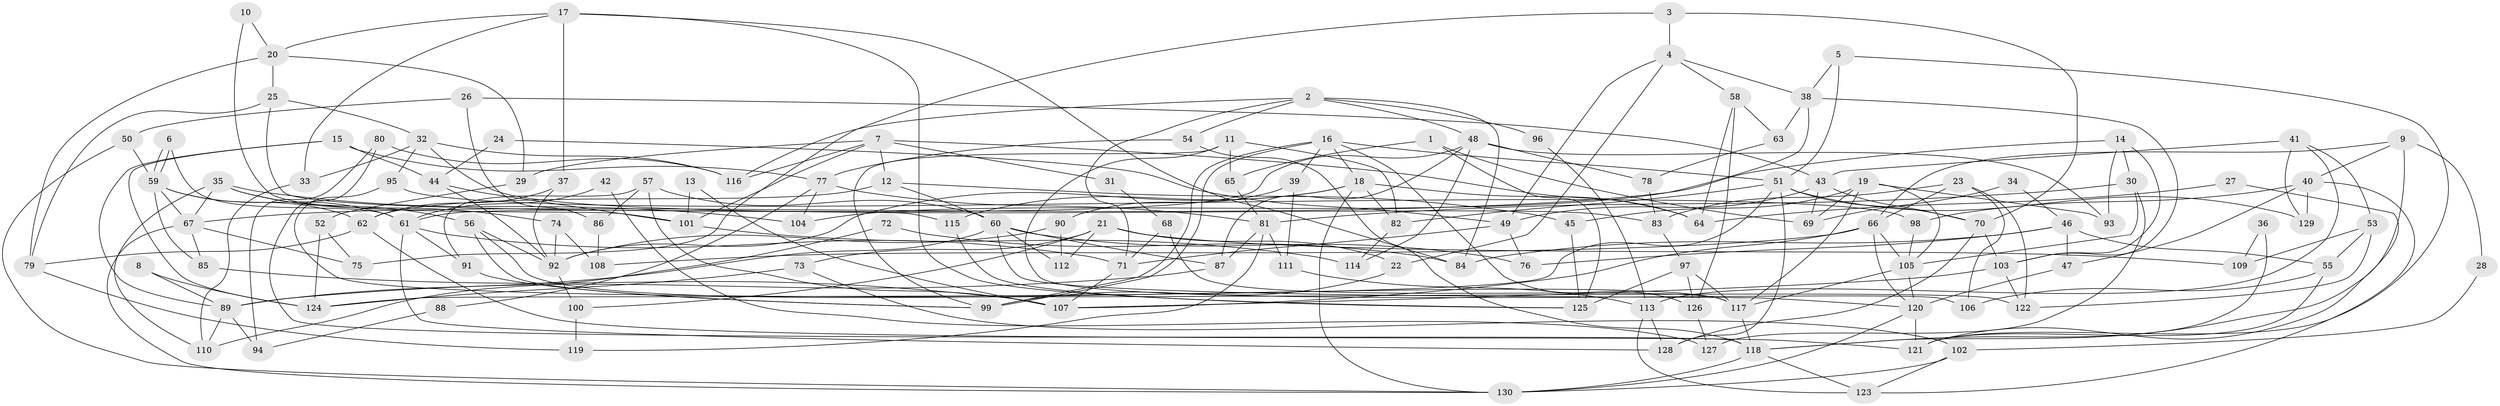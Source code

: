 // Generated by graph-tools (version 1.1) at 2025/26/03/09/25 03:26:19]
// undirected, 130 vertices, 260 edges
graph export_dot {
graph [start="1"]
  node [color=gray90,style=filled];
  1;
  2;
  3;
  4;
  5;
  6;
  7;
  8;
  9;
  10;
  11;
  12;
  13;
  14;
  15;
  16;
  17;
  18;
  19;
  20;
  21;
  22;
  23;
  24;
  25;
  26;
  27;
  28;
  29;
  30;
  31;
  32;
  33;
  34;
  35;
  36;
  37;
  38;
  39;
  40;
  41;
  42;
  43;
  44;
  45;
  46;
  47;
  48;
  49;
  50;
  51;
  52;
  53;
  54;
  55;
  56;
  57;
  58;
  59;
  60;
  61;
  62;
  63;
  64;
  65;
  66;
  67;
  68;
  69;
  70;
  71;
  72;
  73;
  74;
  75;
  76;
  77;
  78;
  79;
  80;
  81;
  82;
  83;
  84;
  85;
  86;
  87;
  88;
  89;
  90;
  91;
  92;
  93;
  94;
  95;
  96;
  97;
  98;
  99;
  100;
  101;
  102;
  103;
  104;
  105;
  106;
  107;
  108;
  109;
  110;
  111;
  112;
  113;
  114;
  115;
  116;
  117;
  118;
  119;
  120;
  121;
  122;
  123;
  124;
  125;
  126;
  127;
  128;
  129;
  130;
  1 -- 69;
  1 -- 125;
  1 -- 65;
  2 -- 48;
  2 -- 54;
  2 -- 71;
  2 -- 84;
  2 -- 96;
  2 -- 116;
  3 -- 75;
  3 -- 4;
  3 -- 70;
  4 -- 38;
  4 -- 22;
  4 -- 49;
  4 -- 58;
  5 -- 121;
  5 -- 51;
  5 -- 38;
  6 -- 61;
  6 -- 59;
  6 -- 59;
  7 -- 116;
  7 -- 64;
  7 -- 12;
  7 -- 29;
  7 -- 31;
  7 -- 101;
  8 -- 89;
  8 -- 124;
  9 -- 66;
  9 -- 40;
  9 -- 28;
  9 -- 118;
  10 -- 20;
  10 -- 101;
  11 -- 82;
  11 -- 99;
  11 -- 65;
  11 -- 106;
  12 -- 60;
  12 -- 45;
  12 -- 62;
  13 -- 101;
  13 -- 107;
  14 -- 67;
  14 -- 30;
  14 -- 93;
  14 -- 103;
  15 -- 77;
  15 -- 89;
  15 -- 44;
  15 -- 124;
  16 -- 18;
  16 -- 99;
  16 -- 99;
  16 -- 39;
  16 -- 51;
  16 -- 126;
  17 -- 37;
  17 -- 125;
  17 -- 20;
  17 -- 33;
  17 -- 84;
  18 -- 115;
  18 -- 92;
  18 -- 64;
  18 -- 82;
  18 -- 130;
  19 -- 105;
  19 -- 93;
  19 -- 45;
  19 -- 69;
  19 -- 117;
  20 -- 79;
  20 -- 25;
  20 -- 29;
  21 -- 73;
  21 -- 100;
  21 -- 22;
  21 -- 109;
  21 -- 112;
  22 -- 99;
  23 -- 66;
  23 -- 106;
  23 -- 83;
  23 -- 122;
  24 -- 44;
  24 -- 49;
  25 -- 32;
  25 -- 79;
  25 -- 115;
  26 -- 43;
  26 -- 50;
  26 -- 86;
  27 -- 121;
  27 -- 64;
  28 -- 102;
  29 -- 52;
  30 -- 81;
  30 -- 105;
  30 -- 127;
  31 -- 68;
  32 -- 83;
  32 -- 95;
  32 -- 33;
  32 -- 116;
  33 -- 110;
  34 -- 46;
  34 -- 69;
  35 -- 110;
  35 -- 67;
  35 -- 56;
  35 -- 74;
  35 -- 104;
  36 -- 118;
  36 -- 109;
  37 -- 92;
  37 -- 62;
  38 -- 103;
  38 -- 63;
  38 -- 104;
  39 -- 90;
  39 -- 111;
  40 -- 129;
  40 -- 47;
  40 -- 98;
  40 -- 123;
  41 -- 43;
  41 -- 113;
  41 -- 53;
  41 -- 129;
  42 -- 127;
  42 -- 61;
  43 -- 49;
  43 -- 70;
  43 -- 69;
  44 -- 92;
  44 -- 101;
  45 -- 125;
  46 -- 84;
  46 -- 55;
  46 -- 47;
  46 -- 76;
  47 -- 120;
  48 -- 114;
  48 -- 61;
  48 -- 78;
  48 -- 87;
  48 -- 93;
  49 -- 76;
  49 -- 71;
  50 -- 59;
  50 -- 130;
  51 -- 128;
  51 -- 70;
  51 -- 82;
  51 -- 124;
  51 -- 129;
  52 -- 124;
  52 -- 75;
  53 -- 122;
  53 -- 55;
  53 -- 109;
  54 -- 118;
  54 -- 77;
  55 -- 121;
  55 -- 106;
  56 -- 99;
  56 -- 92;
  56 -- 117;
  57 -- 107;
  57 -- 60;
  57 -- 86;
  57 -- 91;
  58 -- 63;
  58 -- 64;
  58 -- 126;
  59 -- 85;
  59 -- 61;
  59 -- 62;
  59 -- 67;
  60 -- 87;
  60 -- 120;
  60 -- 76;
  60 -- 89;
  60 -- 112;
  61 -- 71;
  61 -- 91;
  61 -- 128;
  62 -- 79;
  62 -- 121;
  63 -- 78;
  65 -- 81;
  66 -- 107;
  66 -- 105;
  66 -- 108;
  66 -- 120;
  67 -- 130;
  67 -- 75;
  67 -- 85;
  68 -- 117;
  68 -- 71;
  70 -- 103;
  70 -- 128;
  71 -- 107;
  72 -- 110;
  72 -- 84;
  73 -- 102;
  73 -- 124;
  74 -- 108;
  74 -- 92;
  77 -- 81;
  77 -- 104;
  77 -- 88;
  78 -- 83;
  79 -- 119;
  80 -- 118;
  80 -- 116;
  80 -- 94;
  81 -- 111;
  81 -- 87;
  81 -- 119;
  82 -- 114;
  83 -- 97;
  85 -- 107;
  86 -- 108;
  87 -- 89;
  88 -- 94;
  89 -- 94;
  89 -- 110;
  90 -- 112;
  90 -- 92;
  91 -- 99;
  92 -- 100;
  95 -- 98;
  95 -- 122;
  96 -- 113;
  97 -- 126;
  97 -- 117;
  97 -- 125;
  98 -- 105;
  100 -- 119;
  101 -- 114;
  102 -- 123;
  102 -- 130;
  103 -- 107;
  103 -- 122;
  105 -- 117;
  105 -- 120;
  111 -- 113;
  113 -- 123;
  113 -- 128;
  115 -- 125;
  117 -- 118;
  118 -- 123;
  118 -- 130;
  120 -- 130;
  120 -- 121;
  126 -- 127;
}
